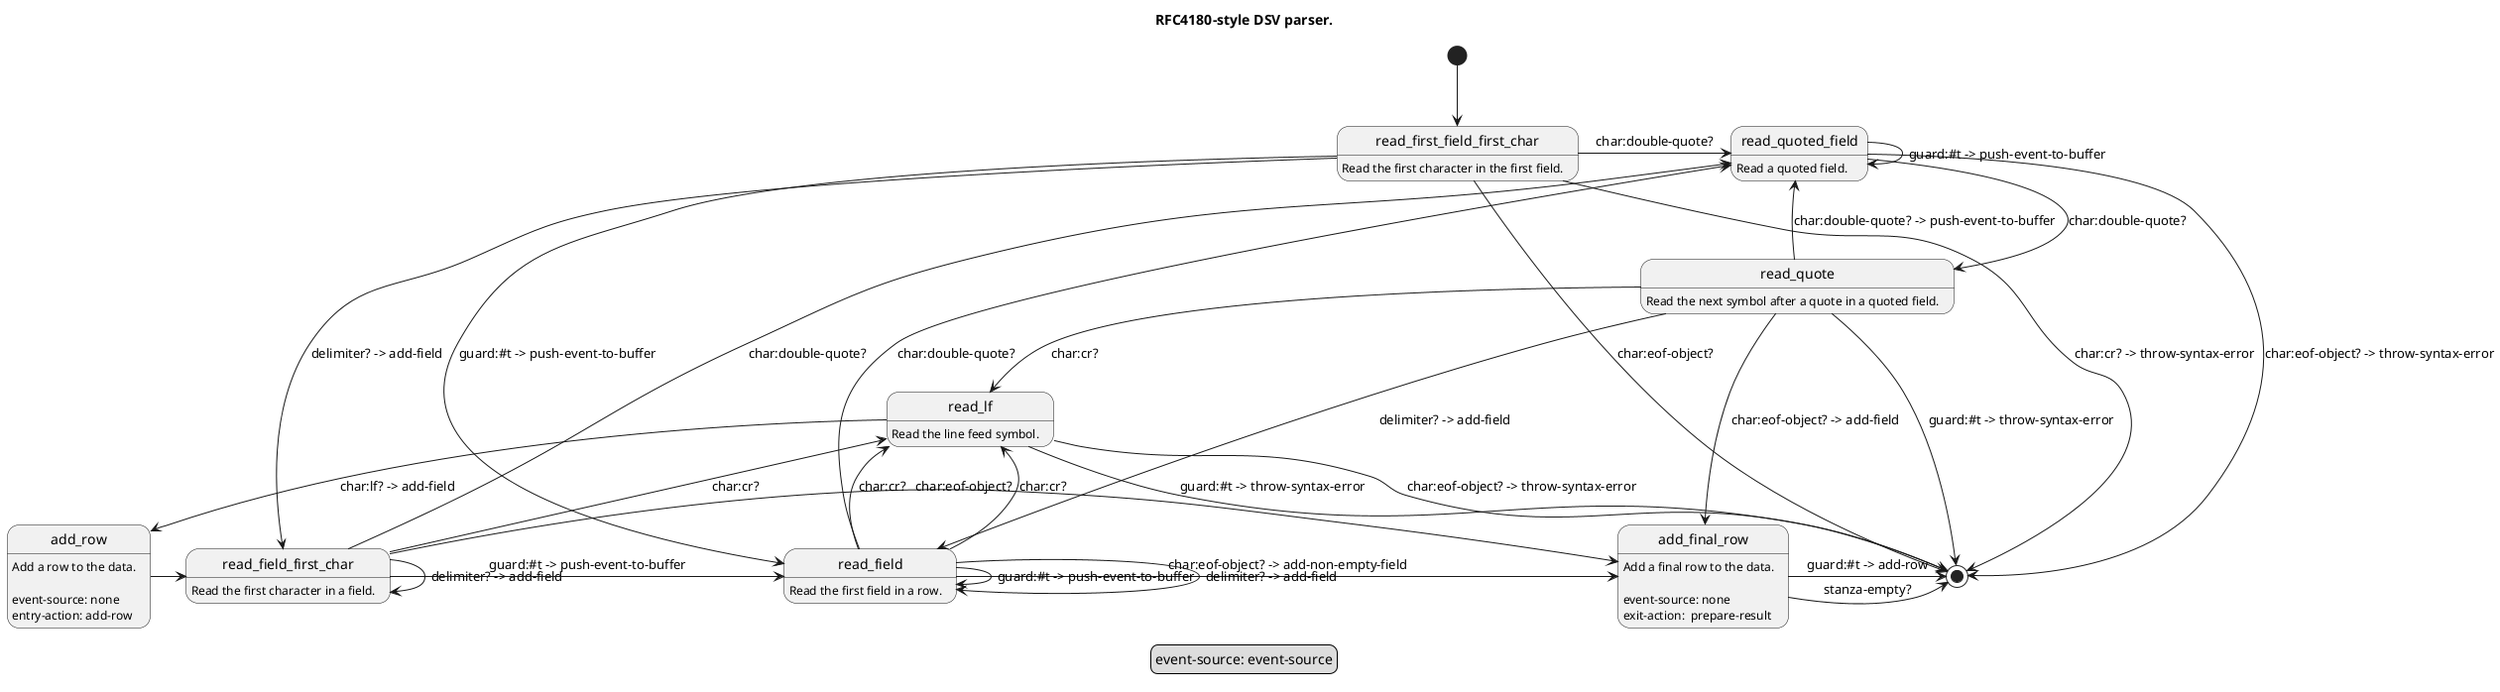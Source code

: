 @startuml

' Copyright (C) 2023 Artyom V. Poptsov <poptsov.artyom@gmail.com>
'
' This program is free software: you can redistribute it and/or modify
' it under the terms of the GNU General Public License as published by
' the Free Software Foundation, either version 3 of the License, or
' (at your option) any later version.
'
' The program is distributed in the hope that it will be useful,
' but WITHOUT ANY WARRANTY; without even the implied warranty of
' MERCHANTABILITY or FITNESS FOR A PARTICULAR PURPOSE.  See the
' GNU General Public License for more details.
'
' You should have received a copy of the GNU General Public License
' along with the program.  If not, see <http://www.gnu.org/licenses/>.

title RFC4180-style DSV parser.

legend
event-source: event-source
endlegend

[*] --> read_first_field_first_char

read_first_field_first_char: Read the first character in the first field.
read_first_field_first_char -> [*]:               char:eof-object?
read_first_field_first_char --> read_field_first_char: delimiter? -> add-field
read_first_field_first_char -> read_quoted_field: char:double-quote?
read_first_field_first_char -> [*]:               char:cr? -> throw-syntax-error
read_first_field_first_char -> read_field:        guard:#t -> push-event-to-buffer

read_field_first_char: Read the first character in a field.
read_field_first_char -> add_final_row:     char:eof-object?
read_field_first_char -> read_field_first_char: delimiter? -> add-field
read_field_first_char -> read_lf:           char:cr?
read_field_first_char -> read_quoted_field: char:double-quote?
read_field_first_char -> read_field:        guard:#t -> push-event-to-buffer

read_field: Read the first field in a row.
read_field ->  add_final_row:     char:eof-object? -> add-non-empty-field
read_field --> read_lf:           char:cr?
read_field --> read_quoted_field: char:double-quote?
read_field --> read_field:        delimiter? -> add-field
read_field --> read_lf:           char:cr?
read_field ->  read_field:        guard:#t -> push-event-to-buffer

read_quoted_field: Read a quoted field.
read_quoted_field --> [*]:                char:eof-object? -> throw-syntax-error
read_quoted_field ->  read_quote:         char:double-quote?
read_quoted_field ->  read_quoted_field:  guard:#t -> push-event-to-buffer

read_quote: Read the next symbol after a quote in a quoted field.
read_quote --> add_final_row:     char:eof-object? -> add-field
read_quote --> read_lf:           char:cr?
read_quote --> read_quoted_field: char:double-quote? -> push-event-to-buffer
read_quote --> read_field:        delimiter? -> add-field
read_quote --> [*]:               guard:#t -> throw-syntax-error

read_lf: Read the line feed symbol.
read_lf --> [*]:     char:eof-object? -> throw-syntax-error
read_lf --> add_row: char:lf? -> add-field
read_lf -> [*]:      guard:#t -> throw-syntax-error

add_row: Add a row to the data.
add_row:
add_row: event-source: none
add_row: entry-action: add-row
add_row -> read_field_first_char

add_final_row: Add a final row to the data.
add_final_row:
add_final_row: event-source: none
add_final_row: exit-action:  prepare-result
add_final_row -> [*]: stanza-empty?
add_final_row -> [*]: guard:#t -> add-row

@enduml
